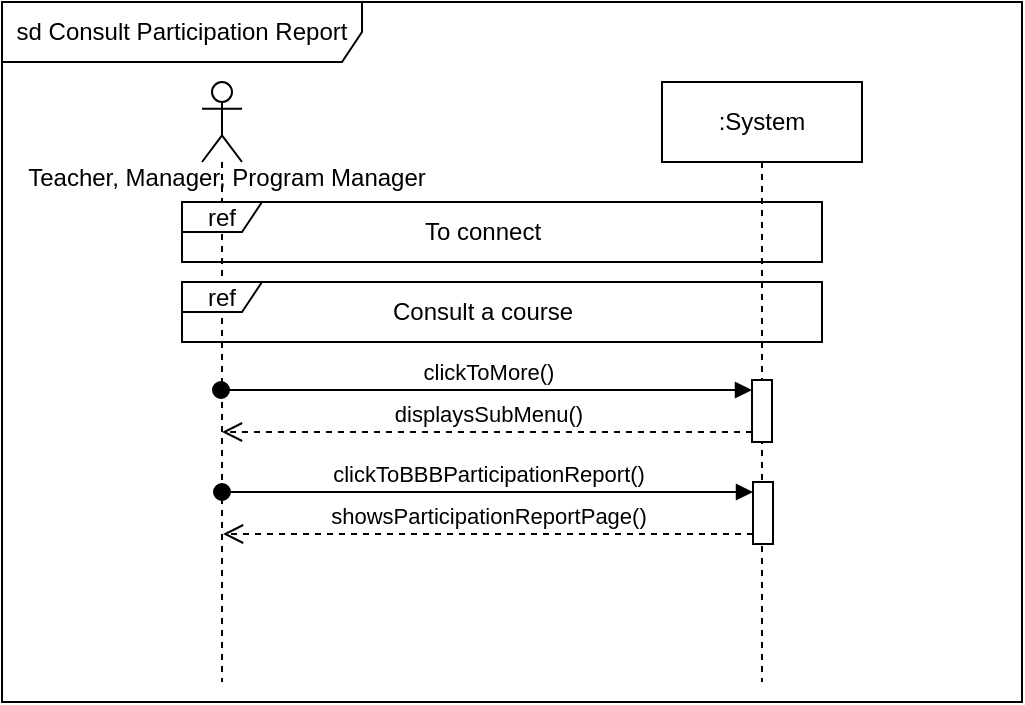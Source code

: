 <mxfile version="28.1.1">
  <diagram name="Page-1" id="2YBvvXClWsGukQMizWep">
    <mxGraphModel dx="872" dy="495" grid="1" gridSize="10" guides="1" tooltips="1" connect="1" arrows="1" fold="1" page="1" pageScale="1" pageWidth="850" pageHeight="1100" math="0" shadow="0">
      <root>
        <mxCell id="0" />
        <mxCell id="1" parent="0" />
        <mxCell id="5b2YeRVBqgFCgWzAAC8m-1" value="" style="shape=umlLifeline;perimeter=lifelinePerimeter;whiteSpace=wrap;html=1;container=1;dropTarget=0;collapsible=0;recursiveResize=0;outlineConnect=0;portConstraint=eastwest;newEdgeStyle={&quot;curved&quot;:0,&quot;rounded&quot;:0};participant=umlActor;" vertex="1" parent="1">
          <mxGeometry x="170" y="80" width="20" height="300" as="geometry" />
        </mxCell>
        <mxCell id="5b2YeRVBqgFCgWzAAC8m-2" value=":System" style="shape=umlLifeline;perimeter=lifelinePerimeter;whiteSpace=wrap;html=1;container=1;dropTarget=0;collapsible=0;recursiveResize=0;outlineConnect=0;portConstraint=eastwest;newEdgeStyle={&quot;curved&quot;:0,&quot;rounded&quot;:0};" vertex="1" parent="1">
          <mxGeometry x="400" y="80" width="100" height="300" as="geometry" />
        </mxCell>
        <mxCell id="5b2YeRVBqgFCgWzAAC8m-5" value="" style="html=1;points=[[0,0,0,0,5],[0,1,0,0,-5],[1,0,0,0,5],[1,1,0,0,-5]];perimeter=orthogonalPerimeter;outlineConnect=0;targetShapes=umlLifeline;portConstraint=eastwest;newEdgeStyle={&quot;curved&quot;:0,&quot;rounded&quot;:0};" vertex="1" parent="5b2YeRVBqgFCgWzAAC8m-2">
          <mxGeometry x="45" y="149" width="10" height="31" as="geometry" />
        </mxCell>
        <mxCell id="5b2YeRVBqgFCgWzAAC8m-3" value="Teacher, Manager, Program Manager" style="text;html=1;align=center;verticalAlign=middle;resizable=0;points=[];autosize=1;strokeColor=none;fillColor=none;" vertex="1" parent="1">
          <mxGeometry x="72" y="113" width="220" height="30" as="geometry" />
        </mxCell>
        <mxCell id="5b2YeRVBqgFCgWzAAC8m-6" value="clickToMore()" style="html=1;verticalAlign=bottom;startArrow=oval;endArrow=block;startSize=8;curved=0;rounded=0;entryX=0;entryY=0;entryDx=0;entryDy=5;" edge="1" target="5b2YeRVBqgFCgWzAAC8m-5" parent="1">
          <mxGeometry relative="1" as="geometry">
            <mxPoint x="179.5" y="234" as="sourcePoint" />
          </mxGeometry>
        </mxCell>
        <mxCell id="5b2YeRVBqgFCgWzAAC8m-8" value="ref" style="shape=umlFrame;whiteSpace=wrap;html=1;pointerEvents=0;width=40;height=15;" vertex="1" parent="1">
          <mxGeometry x="160" y="140" width="320" height="30" as="geometry" />
        </mxCell>
        <mxCell id="5b2YeRVBqgFCgWzAAC8m-9" value="To connect" style="text;html=1;align=center;verticalAlign=middle;resizable=0;points=[];autosize=1;strokeColor=none;fillColor=none;" vertex="1" parent="1">
          <mxGeometry x="270" y="140" width="80" height="30" as="geometry" />
        </mxCell>
        <mxCell id="5b2YeRVBqgFCgWzAAC8m-10" value="ref" style="shape=umlFrame;whiteSpace=wrap;html=1;pointerEvents=0;width=40;height=15;" vertex="1" parent="1">
          <mxGeometry x="160" y="180" width="320" height="30" as="geometry" />
        </mxCell>
        <mxCell id="5b2YeRVBqgFCgWzAAC8m-11" value="Consult a course" style="text;html=1;align=center;verticalAlign=middle;resizable=0;points=[];autosize=1;strokeColor=none;fillColor=none;" vertex="1" parent="1">
          <mxGeometry x="255" y="180" width="110" height="30" as="geometry" />
        </mxCell>
        <mxCell id="5b2YeRVBqgFCgWzAAC8m-12" value="displaysSubMenu()" style="html=1;verticalAlign=bottom;endArrow=open;dashed=1;endSize=8;curved=0;rounded=0;exitX=0;exitY=1;exitDx=0;exitDy=-5;exitPerimeter=0;" edge="1" parent="1" source="5b2YeRVBqgFCgWzAAC8m-5" target="5b2YeRVBqgFCgWzAAC8m-1">
          <mxGeometry relative="1" as="geometry">
            <mxPoint x="440" y="260" as="sourcePoint" />
            <mxPoint x="179.5" y="259" as="targetPoint" />
          </mxGeometry>
        </mxCell>
        <mxCell id="5b2YeRVBqgFCgWzAAC8m-13" value="" style="html=1;points=[[0,0,0,0,5],[0,1,0,0,-5],[1,0,0,0,5],[1,1,0,0,-5]];perimeter=orthogonalPerimeter;outlineConnect=0;targetShapes=umlLifeline;portConstraint=eastwest;newEdgeStyle={&quot;curved&quot;:0,&quot;rounded&quot;:0};" vertex="1" parent="1">
          <mxGeometry x="445.5" y="280" width="10" height="31" as="geometry" />
        </mxCell>
        <mxCell id="5b2YeRVBqgFCgWzAAC8m-14" value="clickToBBBParticipationReport()" style="html=1;verticalAlign=bottom;startArrow=oval;endArrow=block;startSize=8;curved=0;rounded=0;entryX=0;entryY=0;entryDx=0;entryDy=5;" edge="1" parent="1" target="5b2YeRVBqgFCgWzAAC8m-13">
          <mxGeometry relative="1" as="geometry">
            <mxPoint x="180" y="285" as="sourcePoint" />
          </mxGeometry>
        </mxCell>
        <mxCell id="5b2YeRVBqgFCgWzAAC8m-15" value="showsParticipationReportPage()" style="html=1;verticalAlign=bottom;endArrow=open;dashed=1;endSize=8;curved=0;rounded=0;exitX=0;exitY=1;exitDx=0;exitDy=-5;exitPerimeter=0;" edge="1" parent="1" source="5b2YeRVBqgFCgWzAAC8m-13">
          <mxGeometry relative="1" as="geometry">
            <mxPoint x="440.5" y="311" as="sourcePoint" />
            <mxPoint x="180.5" y="306" as="targetPoint" />
          </mxGeometry>
        </mxCell>
        <mxCell id="5b2YeRVBqgFCgWzAAC8m-16" value="sd Consult Participation Report" style="shape=umlFrame;whiteSpace=wrap;html=1;pointerEvents=0;width=180;height=30;" vertex="1" parent="1">
          <mxGeometry x="70" y="40" width="510" height="350" as="geometry" />
        </mxCell>
      </root>
    </mxGraphModel>
  </diagram>
</mxfile>
